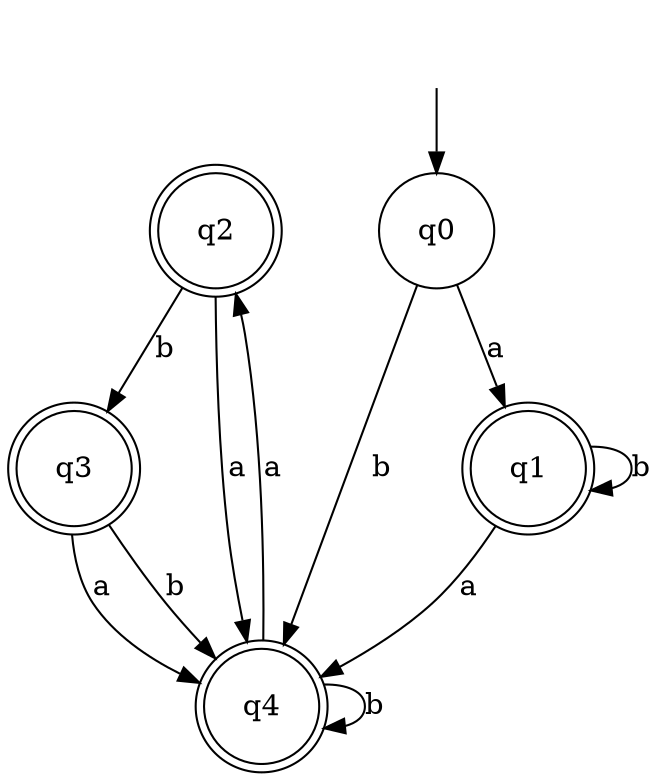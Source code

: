 digraph Automaton {

q2 [shape = doublecircle, label=<<TABLE BORDER="0" CELLBORDER="0" CELLSPACING="0"><TR><TD>q2</TD></TR></TABLE>>];

_nil [style = invis, label=<<TABLE BORDER="0" CELLBORDER="" CELLSPACING="0"><TR><TD>_nil</TD></TR></TABLE>>];

q3 [shape = doublecircle, label=<<TABLE BORDER="0" CELLBORDER="0" CELLSPACING="0"><TR><TD>q3</TD></TR></TABLE>>];

q4 [shape = doublecircle, label=<<TABLE BORDER="0" CELLBORDER="0" CELLSPACING="0"><TR><TD>q4</TD></TR></TABLE>>];

q0 [shape = circle, label=<<TABLE BORDER="0" CELLBORDER="0" CELLSPACING="0"><TR><TD>q0</TD></TR></TABLE>>];

q1 [shape = doublecircle, label=<<TABLE BORDER="0" CELLBORDER="0" CELLSPACING="0"><TR><TD>q1</TD></TR></TABLE>>];

q4->q2 [label="a"];

q3->q4 [label="a"];

q3->q4 [label="b"];

q4->q4 [label="b"];

_nil -> q0 [];

q1->q1 [label="b"];

q2->q4 [label="a"];

q0->q1 [label="a"];

q2->q3 [label="b"];

q0->q4 [label="b"];

q1->q4 [label="a"];

}
